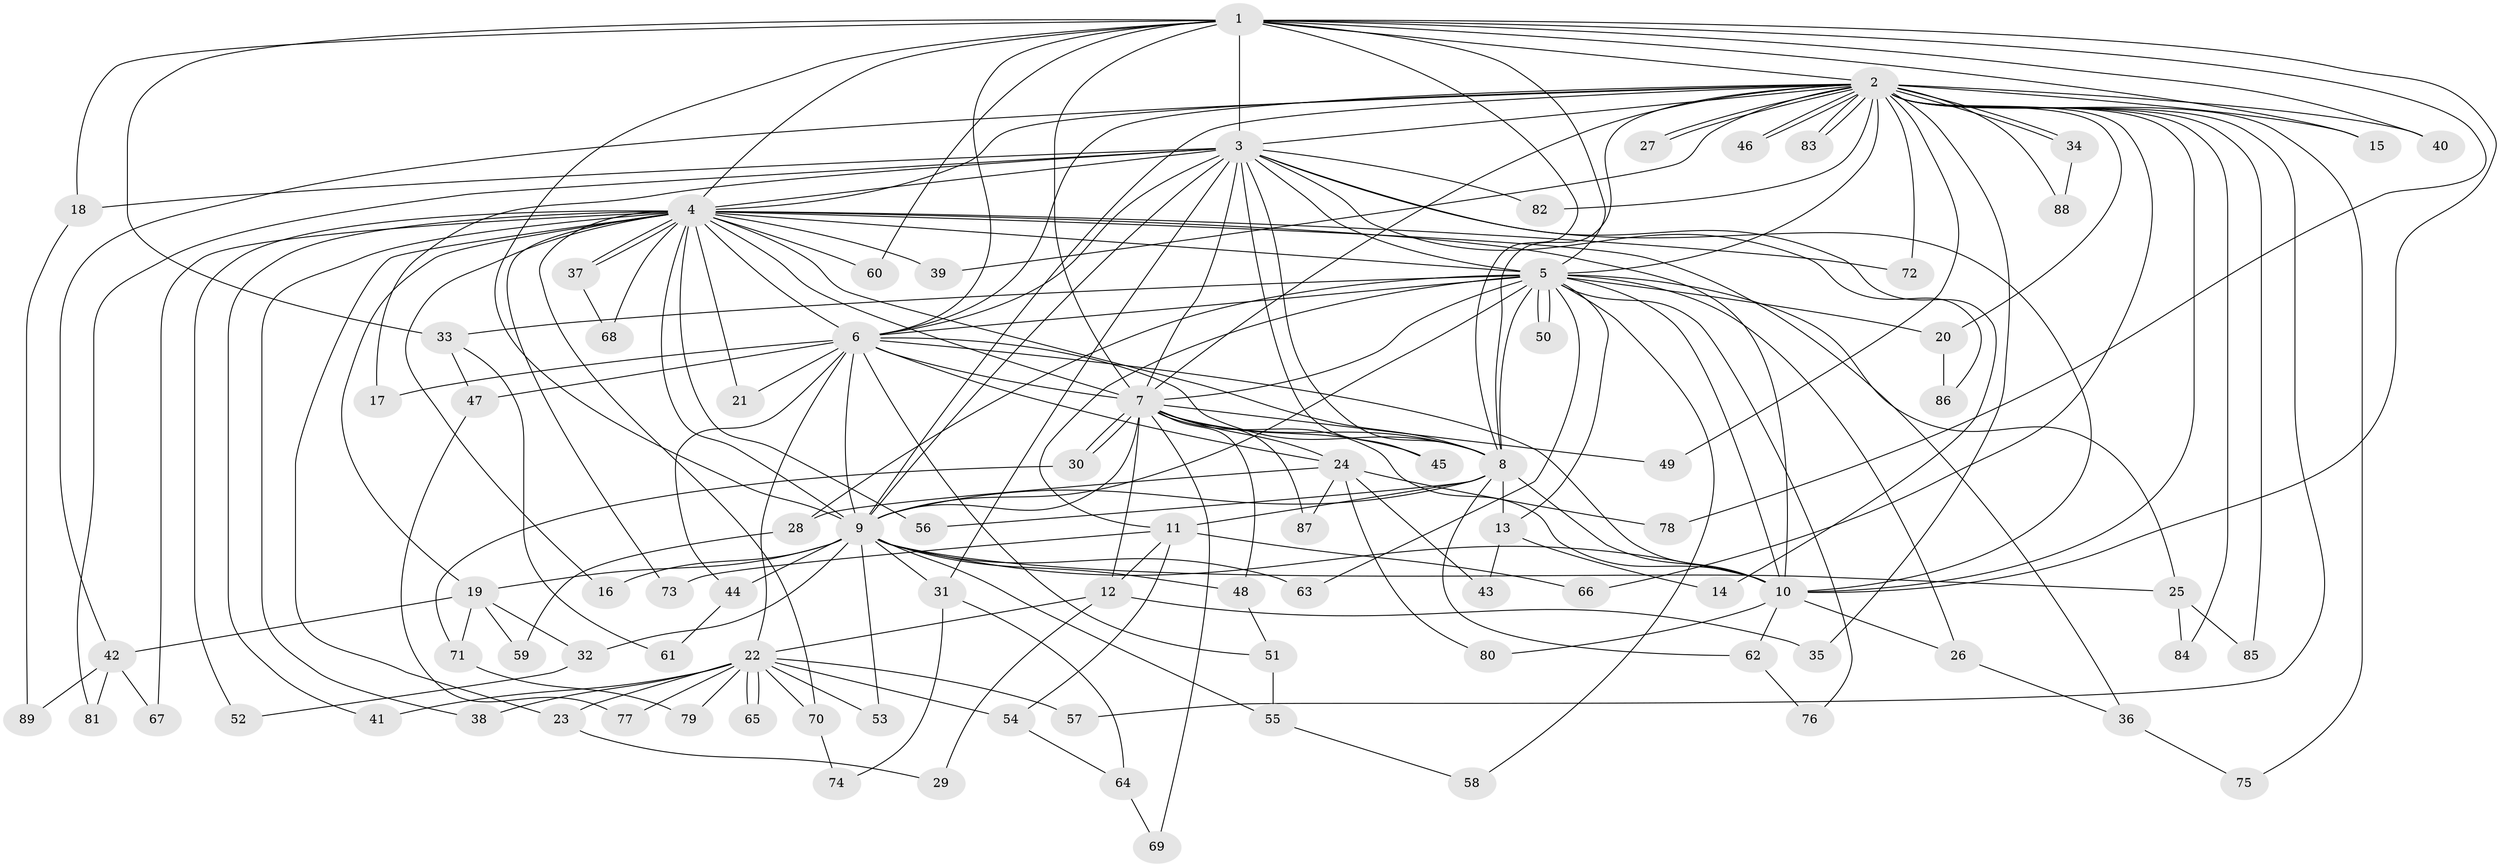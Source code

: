 // Generated by graph-tools (version 1.1) at 2025/35/03/09/25 02:35:05]
// undirected, 89 vertices, 203 edges
graph export_dot {
graph [start="1"]
  node [color=gray90,style=filled];
  1;
  2;
  3;
  4;
  5;
  6;
  7;
  8;
  9;
  10;
  11;
  12;
  13;
  14;
  15;
  16;
  17;
  18;
  19;
  20;
  21;
  22;
  23;
  24;
  25;
  26;
  27;
  28;
  29;
  30;
  31;
  32;
  33;
  34;
  35;
  36;
  37;
  38;
  39;
  40;
  41;
  42;
  43;
  44;
  45;
  46;
  47;
  48;
  49;
  50;
  51;
  52;
  53;
  54;
  55;
  56;
  57;
  58;
  59;
  60;
  61;
  62;
  63;
  64;
  65;
  66;
  67;
  68;
  69;
  70;
  71;
  72;
  73;
  74;
  75;
  76;
  77;
  78;
  79;
  80;
  81;
  82;
  83;
  84;
  85;
  86;
  87;
  88;
  89;
  1 -- 2;
  1 -- 3;
  1 -- 4;
  1 -- 5;
  1 -- 6;
  1 -- 7;
  1 -- 8;
  1 -- 9;
  1 -- 10;
  1 -- 15;
  1 -- 18;
  1 -- 33;
  1 -- 40;
  1 -- 60;
  1 -- 78;
  2 -- 3;
  2 -- 4;
  2 -- 5;
  2 -- 6;
  2 -- 7;
  2 -- 8;
  2 -- 9;
  2 -- 10;
  2 -- 15;
  2 -- 20;
  2 -- 27;
  2 -- 27;
  2 -- 34;
  2 -- 34;
  2 -- 35;
  2 -- 39;
  2 -- 40;
  2 -- 42;
  2 -- 46;
  2 -- 46;
  2 -- 49;
  2 -- 57;
  2 -- 66;
  2 -- 72;
  2 -- 75;
  2 -- 82;
  2 -- 83;
  2 -- 83;
  2 -- 84;
  2 -- 85;
  2 -- 88;
  3 -- 4;
  3 -- 5;
  3 -- 6;
  3 -- 7;
  3 -- 8;
  3 -- 9;
  3 -- 10;
  3 -- 14;
  3 -- 17;
  3 -- 18;
  3 -- 31;
  3 -- 45;
  3 -- 81;
  3 -- 82;
  3 -- 86;
  4 -- 5;
  4 -- 6;
  4 -- 7;
  4 -- 8;
  4 -- 9;
  4 -- 10;
  4 -- 16;
  4 -- 19;
  4 -- 21;
  4 -- 23;
  4 -- 36;
  4 -- 37;
  4 -- 37;
  4 -- 38;
  4 -- 39;
  4 -- 41;
  4 -- 52;
  4 -- 56;
  4 -- 60;
  4 -- 67;
  4 -- 68;
  4 -- 70;
  4 -- 72;
  4 -- 73;
  5 -- 6;
  5 -- 7;
  5 -- 8;
  5 -- 9;
  5 -- 10;
  5 -- 11;
  5 -- 13;
  5 -- 20;
  5 -- 25;
  5 -- 26;
  5 -- 28;
  5 -- 33;
  5 -- 50;
  5 -- 50;
  5 -- 58;
  5 -- 63;
  5 -- 76;
  6 -- 7;
  6 -- 8;
  6 -- 9;
  6 -- 10;
  6 -- 17;
  6 -- 21;
  6 -- 22;
  6 -- 24;
  6 -- 44;
  6 -- 47;
  6 -- 51;
  7 -- 8;
  7 -- 9;
  7 -- 10;
  7 -- 12;
  7 -- 24;
  7 -- 30;
  7 -- 30;
  7 -- 45;
  7 -- 48;
  7 -- 49;
  7 -- 69;
  7 -- 87;
  8 -- 9;
  8 -- 10;
  8 -- 11;
  8 -- 13;
  8 -- 56;
  8 -- 62;
  9 -- 10;
  9 -- 16;
  9 -- 19;
  9 -- 25;
  9 -- 31;
  9 -- 32;
  9 -- 44;
  9 -- 48;
  9 -- 53;
  9 -- 55;
  9 -- 63;
  10 -- 26;
  10 -- 62;
  10 -- 80;
  11 -- 12;
  11 -- 54;
  11 -- 66;
  11 -- 73;
  12 -- 22;
  12 -- 29;
  12 -- 35;
  13 -- 14;
  13 -- 43;
  18 -- 89;
  19 -- 32;
  19 -- 42;
  19 -- 59;
  19 -- 71;
  20 -- 86;
  22 -- 23;
  22 -- 38;
  22 -- 41;
  22 -- 53;
  22 -- 54;
  22 -- 57;
  22 -- 65;
  22 -- 65;
  22 -- 70;
  22 -- 77;
  22 -- 79;
  23 -- 29;
  24 -- 28;
  24 -- 43;
  24 -- 78;
  24 -- 80;
  24 -- 87;
  25 -- 84;
  25 -- 85;
  26 -- 36;
  28 -- 59;
  30 -- 71;
  31 -- 64;
  31 -- 74;
  32 -- 52;
  33 -- 47;
  33 -- 61;
  34 -- 88;
  36 -- 75;
  37 -- 68;
  42 -- 67;
  42 -- 81;
  42 -- 89;
  44 -- 61;
  47 -- 77;
  48 -- 51;
  51 -- 55;
  54 -- 64;
  55 -- 58;
  62 -- 76;
  64 -- 69;
  70 -- 74;
  71 -- 79;
}
